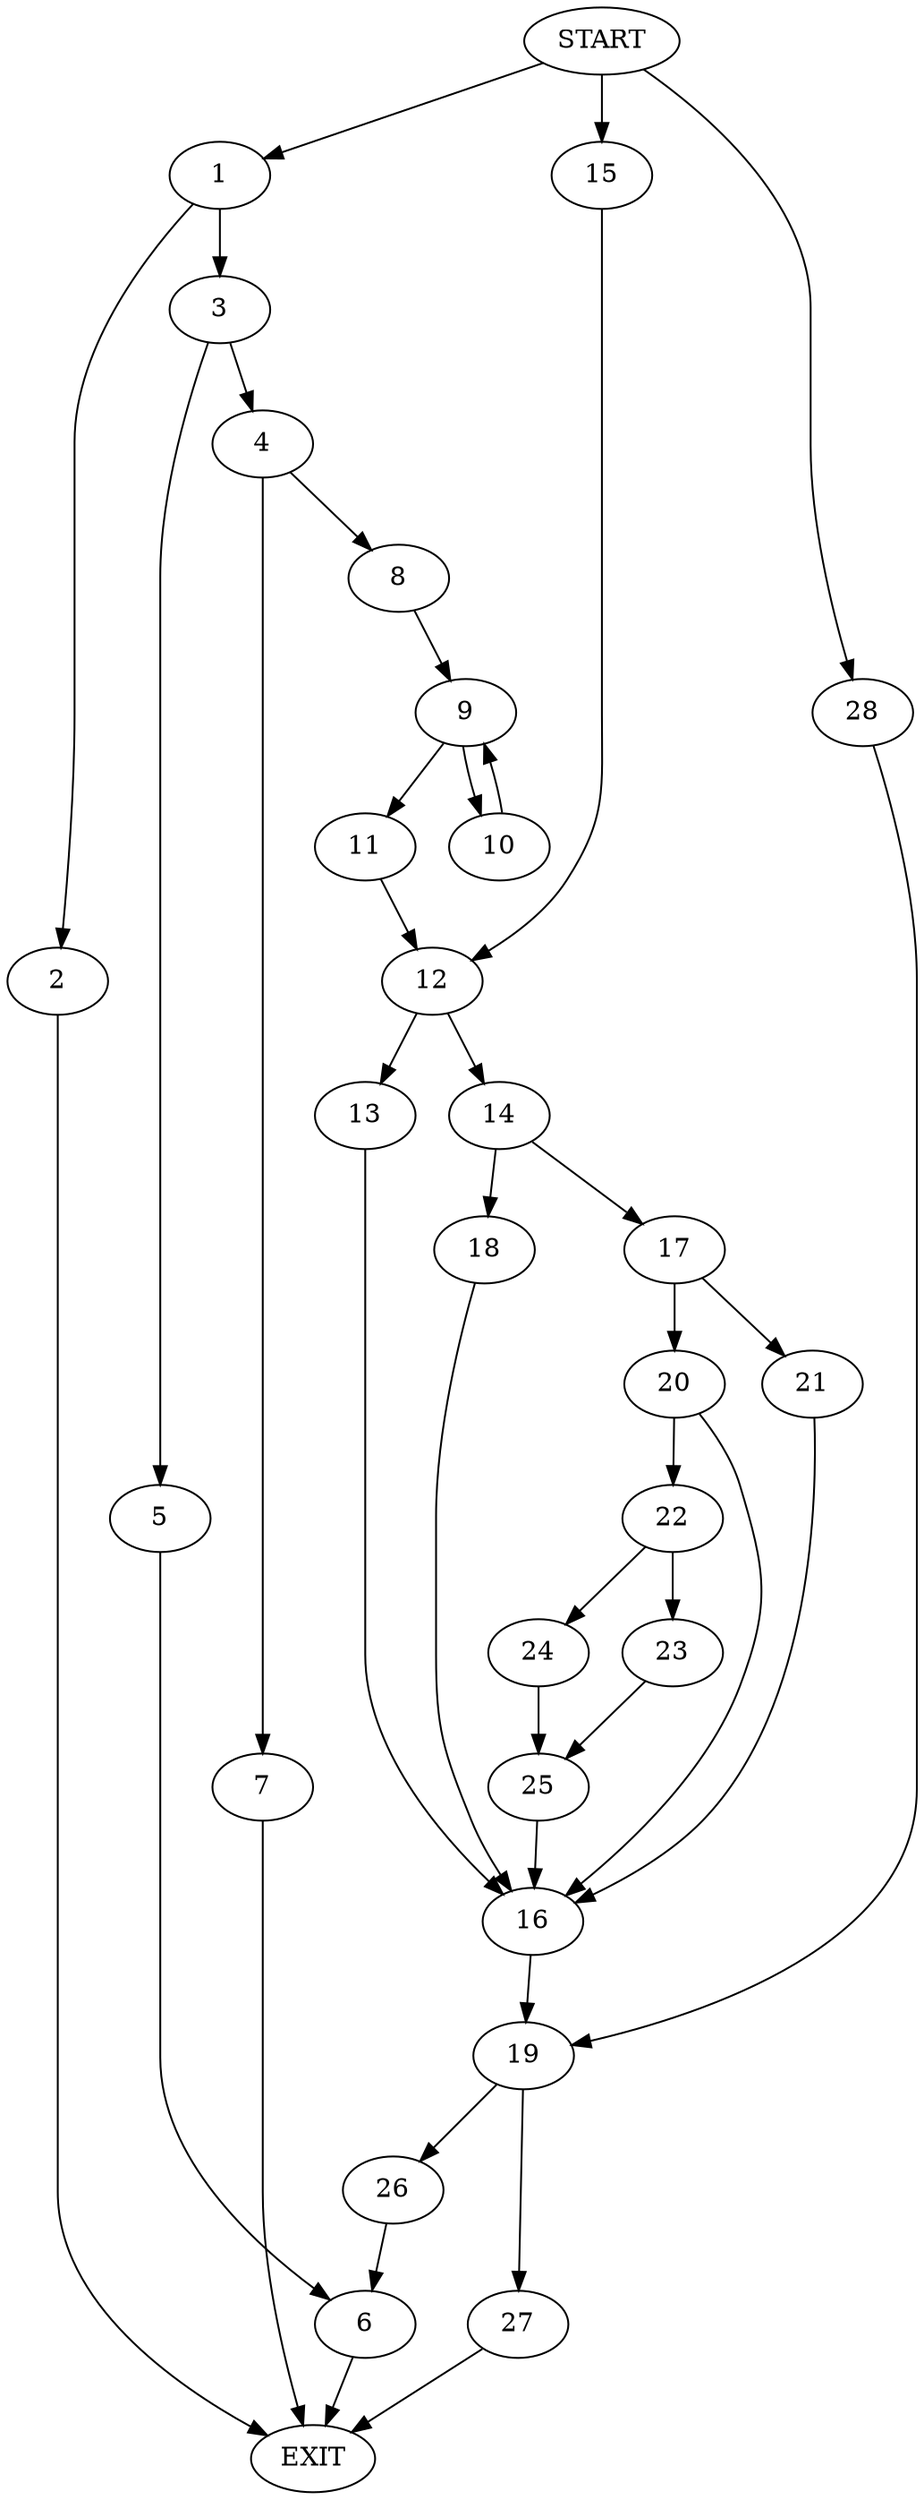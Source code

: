 digraph {
0 [label="START"]
29 [label="EXIT"]
0 -> 1
1 -> 2
1 -> 3
2 -> 29
3 -> 4
3 -> 5
5 -> 6
4 -> 7
4 -> 8
7 -> 29
8 -> 9
9 -> 10
9 -> 11
10 -> 9
11 -> 12
12 -> 13
12 -> 14
0 -> 15
15 -> 12
13 -> 16
14 -> 17
14 -> 18
16 -> 19
17 -> 20
17 -> 21
18 -> 16
21 -> 16
20 -> 22
20 -> 16
22 -> 23
22 -> 24
23 -> 25
24 -> 25
25 -> 16
19 -> 26
19 -> 27
0 -> 28
28 -> 19
26 -> 6
27 -> 29
6 -> 29
}
